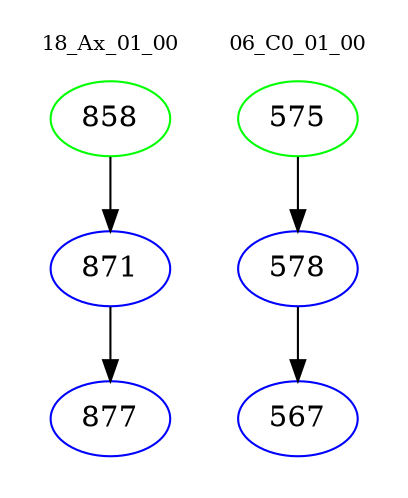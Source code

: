 digraph{
subgraph cluster_0 {
color = white
label = "18_Ax_01_00";
fontsize=10;
T0_858 [label="858", color="green"]
T0_858 -> T0_871 [color="black"]
T0_871 [label="871", color="blue"]
T0_871 -> T0_877 [color="black"]
T0_877 [label="877", color="blue"]
}
subgraph cluster_1 {
color = white
label = "06_C0_01_00";
fontsize=10;
T1_575 [label="575", color="green"]
T1_575 -> T1_578 [color="black"]
T1_578 [label="578", color="blue"]
T1_578 -> T1_567 [color="black"]
T1_567 [label="567", color="blue"]
}
}
